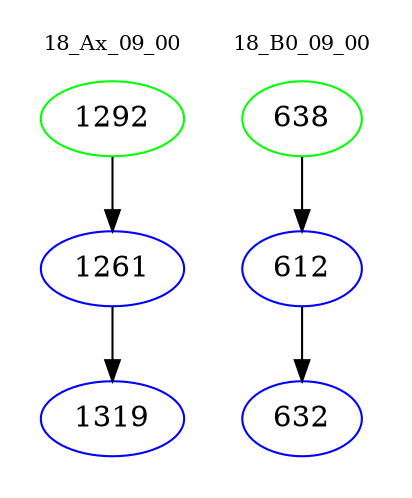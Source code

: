digraph{
subgraph cluster_0 {
color = white
label = "18_Ax_09_00";
fontsize=10;
T0_1292 [label="1292", color="green"]
T0_1292 -> T0_1261 [color="black"]
T0_1261 [label="1261", color="blue"]
T0_1261 -> T0_1319 [color="black"]
T0_1319 [label="1319", color="blue"]
}
subgraph cluster_1 {
color = white
label = "18_B0_09_00";
fontsize=10;
T1_638 [label="638", color="green"]
T1_638 -> T1_612 [color="black"]
T1_612 [label="612", color="blue"]
T1_612 -> T1_632 [color="black"]
T1_632 [label="632", color="blue"]
}
}
